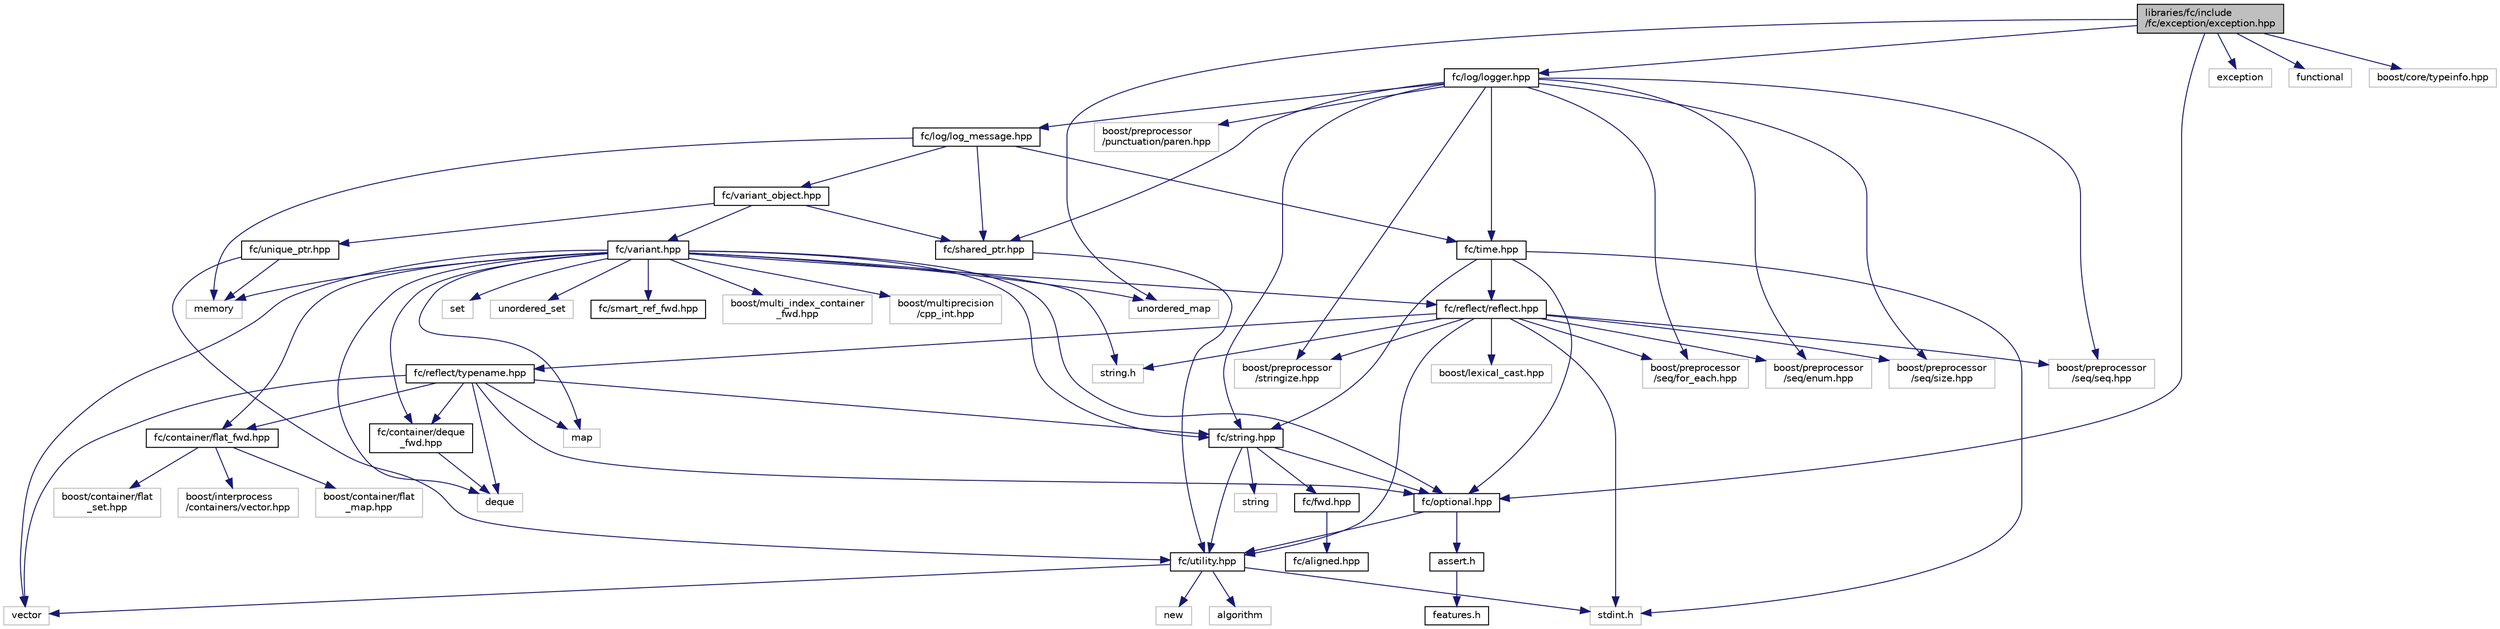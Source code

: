 digraph "libraries/fc/include/fc/exception/exception.hpp"
{
  edge [fontname="Helvetica",fontsize="10",labelfontname="Helvetica",labelfontsize="10"];
  node [fontname="Helvetica",fontsize="10",shape=record];
  Node0 [label="libraries/fc/include\l/fc/exception/exception.hpp",height=0.2,width=0.4,color="black", fillcolor="grey75", style="filled", fontcolor="black"];
  Node0 -> Node1 [color="midnightblue",fontsize="10",style="solid",fontname="Helvetica"];
  Node1 [label="fc/log/logger.hpp",height=0.2,width=0.4,color="black", fillcolor="white", style="filled",URL="$logger_8hpp_source.html"];
  Node1 -> Node2 [color="midnightblue",fontsize="10",style="solid",fontname="Helvetica"];
  Node2 [label="fc/string.hpp",height=0.2,width=0.4,color="black", fillcolor="white", style="filled",URL="$string_8hpp_source.html"];
  Node2 -> Node3 [color="midnightblue",fontsize="10",style="solid",fontname="Helvetica"];
  Node3 [label="fc/utility.hpp",height=0.2,width=0.4,color="black", fillcolor="white", style="filled",URL="$utility_8hpp_source.html"];
  Node3 -> Node4 [color="midnightblue",fontsize="10",style="solid",fontname="Helvetica"];
  Node4 [label="stdint.h",height=0.2,width=0.4,color="grey75", fillcolor="white", style="filled"];
  Node3 -> Node5 [color="midnightblue",fontsize="10",style="solid",fontname="Helvetica"];
  Node5 [label="algorithm",height=0.2,width=0.4,color="grey75", fillcolor="white", style="filled"];
  Node3 -> Node6 [color="midnightblue",fontsize="10",style="solid",fontname="Helvetica"];
  Node6 [label="new",height=0.2,width=0.4,color="grey75", fillcolor="white", style="filled"];
  Node3 -> Node7 [color="midnightblue",fontsize="10",style="solid",fontname="Helvetica"];
  Node7 [label="vector",height=0.2,width=0.4,color="grey75", fillcolor="white", style="filled"];
  Node2 -> Node8 [color="midnightblue",fontsize="10",style="solid",fontname="Helvetica"];
  Node8 [label="fc/fwd.hpp",height=0.2,width=0.4,color="black", fillcolor="white", style="filled",URL="$fwd_8hpp_source.html"];
  Node8 -> Node9 [color="midnightblue",fontsize="10",style="solid",fontname="Helvetica"];
  Node9 [label="fc/aligned.hpp",height=0.2,width=0.4,color="black", fillcolor="white", style="filled",URL="$aligned_8hpp_source.html"];
  Node2 -> Node10 [color="midnightblue",fontsize="10",style="solid",fontname="Helvetica"];
  Node10 [label="fc/optional.hpp",height=0.2,width=0.4,color="black", fillcolor="white", style="filled",URL="$libraries_2fc_2include_2fc_2optional_8hpp_source.html"];
  Node10 -> Node3 [color="midnightblue",fontsize="10",style="solid",fontname="Helvetica"];
  Node10 -> Node11 [color="midnightblue",fontsize="10",style="solid",fontname="Helvetica"];
  Node11 [label="assert.h",height=0.2,width=0.4,color="black", fillcolor="white", style="filled",URL="$assert_8h_source.html"];
  Node11 -> Node12 [color="midnightblue",fontsize="10",style="solid",fontname="Helvetica"];
  Node12 [label="features.h",height=0.2,width=0.4,color="black", fillcolor="white", style="filled",URL="$features_8h_source.html"];
  Node2 -> Node13 [color="midnightblue",fontsize="10",style="solid",fontname="Helvetica"];
  Node13 [label="string",height=0.2,width=0.4,color="grey75", fillcolor="white", style="filled"];
  Node1 -> Node14 [color="midnightblue",fontsize="10",style="solid",fontname="Helvetica"];
  Node14 [label="fc/time.hpp",height=0.2,width=0.4,color="black", fillcolor="white", style="filled",URL="$include_2fc_2time_8hpp_source.html"];
  Node14 -> Node4 [color="midnightblue",fontsize="10",style="solid",fontname="Helvetica"];
  Node14 -> Node2 [color="midnightblue",fontsize="10",style="solid",fontname="Helvetica"];
  Node14 -> Node10 [color="midnightblue",fontsize="10",style="solid",fontname="Helvetica"];
  Node14 -> Node15 [color="midnightblue",fontsize="10",style="solid",fontname="Helvetica"];
  Node15 [label="fc/reflect/reflect.hpp",height=0.2,width=0.4,color="black", fillcolor="white", style="filled",URL="$libraries_2fc_2include_2fc_2reflect_2reflect_8hpp_source.html"];
  Node15 -> Node3 [color="midnightblue",fontsize="10",style="solid",fontname="Helvetica"];
  Node15 -> Node16 [color="midnightblue",fontsize="10",style="solid",fontname="Helvetica"];
  Node16 [label="boost/lexical_cast.hpp",height=0.2,width=0.4,color="grey75", fillcolor="white", style="filled"];
  Node15 -> Node17 [color="midnightblue",fontsize="10",style="solid",fontname="Helvetica"];
  Node17 [label="boost/preprocessor\l/seq/for_each.hpp",height=0.2,width=0.4,color="grey75", fillcolor="white", style="filled"];
  Node15 -> Node18 [color="midnightblue",fontsize="10",style="solid",fontname="Helvetica"];
  Node18 [label="boost/preprocessor\l/seq/enum.hpp",height=0.2,width=0.4,color="grey75", fillcolor="white", style="filled"];
  Node15 -> Node19 [color="midnightblue",fontsize="10",style="solid",fontname="Helvetica"];
  Node19 [label="boost/preprocessor\l/seq/size.hpp",height=0.2,width=0.4,color="grey75", fillcolor="white", style="filled"];
  Node15 -> Node20 [color="midnightblue",fontsize="10",style="solid",fontname="Helvetica"];
  Node20 [label="boost/preprocessor\l/seq/seq.hpp",height=0.2,width=0.4,color="grey75", fillcolor="white", style="filled"];
  Node15 -> Node21 [color="midnightblue",fontsize="10",style="solid",fontname="Helvetica"];
  Node21 [label="boost/preprocessor\l/stringize.hpp",height=0.2,width=0.4,color="grey75", fillcolor="white", style="filled"];
  Node15 -> Node4 [color="midnightblue",fontsize="10",style="solid",fontname="Helvetica"];
  Node15 -> Node22 [color="midnightblue",fontsize="10",style="solid",fontname="Helvetica"];
  Node22 [label="string.h",height=0.2,width=0.4,color="grey75", fillcolor="white", style="filled"];
  Node15 -> Node23 [color="midnightblue",fontsize="10",style="solid",fontname="Helvetica"];
  Node23 [label="fc/reflect/typename.hpp",height=0.2,width=0.4,color="black", fillcolor="white", style="filled",URL="$typename_8hpp_source.html"];
  Node23 -> Node24 [color="midnightblue",fontsize="10",style="solid",fontname="Helvetica"];
  Node24 [label="deque",height=0.2,width=0.4,color="grey75", fillcolor="white", style="filled"];
  Node23 -> Node25 [color="midnightblue",fontsize="10",style="solid",fontname="Helvetica"];
  Node25 [label="map",height=0.2,width=0.4,color="grey75", fillcolor="white", style="filled"];
  Node23 -> Node7 [color="midnightblue",fontsize="10",style="solid",fontname="Helvetica"];
  Node23 -> Node2 [color="midnightblue",fontsize="10",style="solid",fontname="Helvetica"];
  Node23 -> Node10 [color="midnightblue",fontsize="10",style="solid",fontname="Helvetica"];
  Node23 -> Node26 [color="midnightblue",fontsize="10",style="solid",fontname="Helvetica"];
  Node26 [label="fc/container/flat_fwd.hpp",height=0.2,width=0.4,color="black", fillcolor="white", style="filled",URL="$flat__fwd_8hpp_source.html"];
  Node26 -> Node27 [color="midnightblue",fontsize="10",style="solid",fontname="Helvetica"];
  Node27 [label="boost/container/flat\l_map.hpp",height=0.2,width=0.4,color="grey75", fillcolor="white", style="filled"];
  Node26 -> Node28 [color="midnightblue",fontsize="10",style="solid",fontname="Helvetica"];
  Node28 [label="boost/container/flat\l_set.hpp",height=0.2,width=0.4,color="grey75", fillcolor="white", style="filled"];
  Node26 -> Node29 [color="midnightblue",fontsize="10",style="solid",fontname="Helvetica"];
  Node29 [label="boost/interprocess\l/containers/vector.hpp",height=0.2,width=0.4,color="grey75", fillcolor="white", style="filled"];
  Node23 -> Node30 [color="midnightblue",fontsize="10",style="solid",fontname="Helvetica"];
  Node30 [label="fc/container/deque\l_fwd.hpp",height=0.2,width=0.4,color="black", fillcolor="white", style="filled",URL="$deque__fwd_8hpp_source.html"];
  Node30 -> Node24 [color="midnightblue",fontsize="10",style="solid",fontname="Helvetica"];
  Node1 -> Node31 [color="midnightblue",fontsize="10",style="solid",fontname="Helvetica"];
  Node31 [label="fc/shared_ptr.hpp",height=0.2,width=0.4,color="black", fillcolor="white", style="filled",URL="$shared__ptr_8hpp_source.html"];
  Node31 -> Node3 [color="midnightblue",fontsize="10",style="solid",fontname="Helvetica"];
  Node1 -> Node32 [color="midnightblue",fontsize="10",style="solid",fontname="Helvetica"];
  Node32 [label="fc/log/log_message.hpp",height=0.2,width=0.4,color="black", fillcolor="white", style="filled",URL="$log__message_8hpp.html",tooltip="Defines types and helper macros necessary for generating log messages. "];
  Node32 -> Node14 [color="midnightblue",fontsize="10",style="solid",fontname="Helvetica"];
  Node32 -> Node33 [color="midnightblue",fontsize="10",style="solid",fontname="Helvetica"];
  Node33 [label="fc/variant_object.hpp",height=0.2,width=0.4,color="black", fillcolor="white", style="filled",URL="$variant__object_8hpp_source.html"];
  Node33 -> Node34 [color="midnightblue",fontsize="10",style="solid",fontname="Helvetica"];
  Node34 [label="fc/variant.hpp",height=0.2,width=0.4,color="black", fillcolor="white", style="filled",URL="$variant_8hpp_source.html"];
  Node34 -> Node24 [color="midnightblue",fontsize="10",style="solid",fontname="Helvetica"];
  Node34 -> Node25 [color="midnightblue",fontsize="10",style="solid",fontname="Helvetica"];
  Node34 -> Node35 [color="midnightblue",fontsize="10",style="solid",fontname="Helvetica"];
  Node35 [label="memory",height=0.2,width=0.4,color="grey75", fillcolor="white", style="filled"];
  Node34 -> Node36 [color="midnightblue",fontsize="10",style="solid",fontname="Helvetica"];
  Node36 [label="set",height=0.2,width=0.4,color="grey75", fillcolor="white", style="filled"];
  Node34 -> Node37 [color="midnightblue",fontsize="10",style="solid",fontname="Helvetica"];
  Node37 [label="unordered_map",height=0.2,width=0.4,color="grey75", fillcolor="white", style="filled"];
  Node34 -> Node38 [color="midnightblue",fontsize="10",style="solid",fontname="Helvetica"];
  Node38 [label="unordered_set",height=0.2,width=0.4,color="grey75", fillcolor="white", style="filled"];
  Node34 -> Node7 [color="midnightblue",fontsize="10",style="solid",fontname="Helvetica"];
  Node34 -> Node22 [color="midnightblue",fontsize="10",style="solid",fontname="Helvetica"];
  Node34 -> Node10 [color="midnightblue",fontsize="10",style="solid",fontname="Helvetica"];
  Node34 -> Node2 [color="midnightblue",fontsize="10",style="solid",fontname="Helvetica"];
  Node34 -> Node30 [color="midnightblue",fontsize="10",style="solid",fontname="Helvetica"];
  Node34 -> Node26 [color="midnightblue",fontsize="10",style="solid",fontname="Helvetica"];
  Node34 -> Node39 [color="midnightblue",fontsize="10",style="solid",fontname="Helvetica"];
  Node39 [label="fc/smart_ref_fwd.hpp",height=0.2,width=0.4,color="black", fillcolor="white", style="filled",URL="$smart__ref__fwd_8hpp_source.html"];
  Node34 -> Node40 [color="midnightblue",fontsize="10",style="solid",fontname="Helvetica"];
  Node40 [label="boost/multi_index_container\l_fwd.hpp",height=0.2,width=0.4,color="grey75", fillcolor="white", style="filled"];
  Node34 -> Node41 [color="midnightblue",fontsize="10",style="solid",fontname="Helvetica"];
  Node41 [label="boost/multiprecision\l/cpp_int.hpp",height=0.2,width=0.4,color="grey75", fillcolor="white", style="filled"];
  Node34 -> Node15 [color="midnightblue",fontsize="10",style="solid",fontname="Helvetica"];
  Node33 -> Node31 [color="midnightblue",fontsize="10",style="solid",fontname="Helvetica"];
  Node33 -> Node42 [color="midnightblue",fontsize="10",style="solid",fontname="Helvetica"];
  Node42 [label="fc/unique_ptr.hpp",height=0.2,width=0.4,color="black", fillcolor="white", style="filled",URL="$unique__ptr_8hpp_source.html"];
  Node42 -> Node3 [color="midnightblue",fontsize="10",style="solid",fontname="Helvetica"];
  Node42 -> Node35 [color="midnightblue",fontsize="10",style="solid",fontname="Helvetica"];
  Node32 -> Node31 [color="midnightblue",fontsize="10",style="solid",fontname="Helvetica"];
  Node32 -> Node35 [color="midnightblue",fontsize="10",style="solid",fontname="Helvetica"];
  Node1 -> Node17 [color="midnightblue",fontsize="10",style="solid",fontname="Helvetica"];
  Node1 -> Node18 [color="midnightblue",fontsize="10",style="solid",fontname="Helvetica"];
  Node1 -> Node19 [color="midnightblue",fontsize="10",style="solid",fontname="Helvetica"];
  Node1 -> Node20 [color="midnightblue",fontsize="10",style="solid",fontname="Helvetica"];
  Node1 -> Node21 [color="midnightblue",fontsize="10",style="solid",fontname="Helvetica"];
  Node1 -> Node43 [color="midnightblue",fontsize="10",style="solid",fontname="Helvetica"];
  Node43 [label="boost/preprocessor\l/punctuation/paren.hpp",height=0.2,width=0.4,color="grey75", fillcolor="white", style="filled"];
  Node0 -> Node10 [color="midnightblue",fontsize="10",style="solid",fontname="Helvetica"];
  Node0 -> Node44 [color="midnightblue",fontsize="10",style="solid",fontname="Helvetica"];
  Node44 [label="exception",height=0.2,width=0.4,color="grey75", fillcolor="white", style="filled"];
  Node0 -> Node45 [color="midnightblue",fontsize="10",style="solid",fontname="Helvetica"];
  Node45 [label="functional",height=0.2,width=0.4,color="grey75", fillcolor="white", style="filled"];
  Node0 -> Node37 [color="midnightblue",fontsize="10",style="solid",fontname="Helvetica"];
  Node0 -> Node46 [color="midnightblue",fontsize="10",style="solid",fontname="Helvetica"];
  Node46 [label="boost/core/typeinfo.hpp",height=0.2,width=0.4,color="grey75", fillcolor="white", style="filled"];
}
